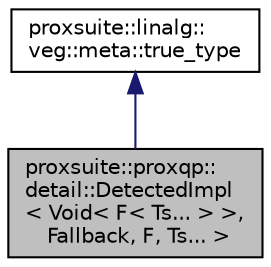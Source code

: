 digraph "proxsuite::proxqp::detail::DetectedImpl&lt; Void&lt; F&lt; Ts... &gt; &gt;, Fallback, F, Ts... &gt;"
{
 // LATEX_PDF_SIZE
  bgcolor="transparent";
  edge [fontname="Helvetica",fontsize="10",labelfontname="Helvetica",labelfontsize="10"];
  node [fontname="Helvetica",fontsize="10",shape=record];
  Node1 [label="proxsuite::proxqp::\ldetail::DetectedImpl\l\< Void\< F\< Ts... \> \>,\l Fallback, F, Ts... \>",height=0.2,width=0.4,color="black", fillcolor="grey75", style="filled", fontcolor="black",tooltip=" "];
  Node2 -> Node1 [dir="back",color="midnightblue",fontsize="10",style="solid",fontname="Helvetica"];
  Node2 [label="proxsuite::linalg::\lveg::meta::true_type",height=0.2,width=0.4,color="black",URL="$structproxsuite_1_1linalg_1_1veg_1_1meta_1_1constant.html",tooltip=" "];
}
